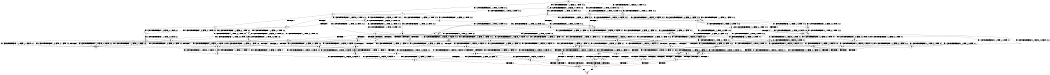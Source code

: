 digraph BCG {
size = "7, 10.5";
center = TRUE;
node [shape = circle];
0 [peripheries = 2];
0 -> 1 [label = "EX !0 !ATOMIC_EXCH_BRANCH (1, +0, FALSE, +0, 1, TRUE) !:0:1:2:"];
0 -> 2 [label = "EX !1 !ATOMIC_EXCH_BRANCH (2, +1, TRUE, +0, 2, TRUE) !:0:1:2:"];
0 -> 3 [label = "EX !2 !ATOMIC_EXCH_BRANCH (1, +1, TRUE, +0, 2, TRUE) !:0:1:2:"];
0 -> 4 [label = "EX !0 !ATOMIC_EXCH_BRANCH (1, +0, FALSE, +0, 1, TRUE) !:0:1:2:"];
1 -> 5 [label = "EX !2 !ATOMIC_EXCH_BRANCH (1, +1, TRUE, +0, 2, TRUE) !:0:1:2:"];
2 -> 6 [label = "EX !0 !ATOMIC_EXCH_BRANCH (1, +0, FALSE, +0, 1, TRUE) !:0:1:2:"];
2 -> 7 [label = "TERMINATE !1"];
2 -> 8 [label = "EX !2 !ATOMIC_EXCH_BRANCH (1, +1, TRUE, +0, 2, TRUE) !:0:1:2:"];
2 -> 9 [label = "EX !0 !ATOMIC_EXCH_BRANCH (1, +0, FALSE, +0, 1, TRUE) !:0:1:2:"];
3 -> 10 [label = "EX !0 !ATOMIC_EXCH_BRANCH (1, +0, FALSE, +0, 1, FALSE) !:0:1:2:"];
3 -> 11 [label = "TERMINATE !2"];
3 -> 12 [label = "EX !1 !ATOMIC_EXCH_BRANCH (2, +1, TRUE, +0, 2, TRUE) !:0:1:2:"];
3 -> 13 [label = "EX !0 !ATOMIC_EXCH_BRANCH (1, +0, FALSE, +0, 1, FALSE) !:0:1:2:"];
4 -> 5 [label = "EX !2 !ATOMIC_EXCH_BRANCH (1, +1, TRUE, +0, 2, TRUE) !:0:1:2:"];
4 -> 14 [label = "EX !1 !ATOMIC_EXCH_BRANCH (2, +1, TRUE, +0, 2, TRUE) !:0:1:2:"];
4 -> 15 [label = "EX !2 !ATOMIC_EXCH_BRANCH (1, +1, TRUE, +0, 2, TRUE) !:0:1:2:"];
4 -> 4 [label = "EX !0 !ATOMIC_EXCH_BRANCH (1, +0, FALSE, +0, 1, TRUE) !:0:1:2:"];
5 -> 10 [label = "EX !0 !ATOMIC_EXCH_BRANCH (1, +0, FALSE, +0, 1, FALSE) !:0:1:2:"];
6 -> 16 [label = "EX !2 !ATOMIC_EXCH_BRANCH (1, +1, TRUE, +0, 2, TRUE) !:0:1:2:"];
7 -> 17 [label = "EX !0 !ATOMIC_EXCH_BRANCH (1, +0, FALSE, +0, 1, TRUE) !:0:2:"];
7 -> 18 [label = "EX !2 !ATOMIC_EXCH_BRANCH (1, +1, TRUE, +0, 2, TRUE) !:0:2:"];
7 -> 19 [label = "EX !0 !ATOMIC_EXCH_BRANCH (1, +0, FALSE, +0, 1, TRUE) !:0:2:"];
8 -> 20 [label = "EX !0 !ATOMIC_EXCH_BRANCH (1, +0, FALSE, +0, 1, FALSE) !:0:1:2:"];
8 -> 21 [label = "TERMINATE !1"];
8 -> 22 [label = "TERMINATE !2"];
8 -> 23 [label = "EX !0 !ATOMIC_EXCH_BRANCH (1, +0, FALSE, +0, 1, FALSE) !:0:1:2:"];
9 -> 16 [label = "EX !2 !ATOMIC_EXCH_BRANCH (1, +1, TRUE, +0, 2, TRUE) !:0:1:2:"];
9 -> 24 [label = "TERMINATE !1"];
9 -> 25 [label = "EX !2 !ATOMIC_EXCH_BRANCH (1, +1, TRUE, +0, 2, TRUE) !:0:1:2:"];
9 -> 9 [label = "EX !0 !ATOMIC_EXCH_BRANCH (1, +0, FALSE, +0, 1, TRUE) !:0:1:2:"];
10 -> 26 [label = "EX !0 !ATOMIC_EXCH_BRANCH (2, +0, FALSE, +0, 2, TRUE) !:0:1:2:"];
11 -> 27 [label = "EX !0 !ATOMIC_EXCH_BRANCH (1, +0, FALSE, +0, 1, FALSE) !:0:1:"];
11 -> 28 [label = "EX !1 !ATOMIC_EXCH_BRANCH (2, +1, TRUE, +0, 2, TRUE) !:0:1:"];
11 -> 29 [label = "EX !0 !ATOMIC_EXCH_BRANCH (1, +0, FALSE, +0, 1, FALSE) !:0:1:"];
12 -> 20 [label = "EX !0 !ATOMIC_EXCH_BRANCH (1, +0, FALSE, +0, 1, FALSE) !:0:1:2:"];
12 -> 21 [label = "TERMINATE !1"];
12 -> 22 [label = "TERMINATE !2"];
12 -> 23 [label = "EX !0 !ATOMIC_EXCH_BRANCH (1, +0, FALSE, +0, 1, FALSE) !:0:1:2:"];
13 -> 26 [label = "EX !0 !ATOMIC_EXCH_BRANCH (2, +0, FALSE, +0, 2, TRUE) !:0:1:2:"];
13 -> 30 [label = "TERMINATE !2"];
13 -> 31 [label = "EX !1 !ATOMIC_EXCH_BRANCH (2, +1, TRUE, +0, 2, TRUE) !:0:1:2:"];
13 -> 32 [label = "EX !0 !ATOMIC_EXCH_BRANCH (2, +0, FALSE, +0, 2, TRUE) !:0:1:2:"];
14 -> 6 [label = "EX !0 !ATOMIC_EXCH_BRANCH (1, +0, FALSE, +0, 1, TRUE) !:0:1:2:"];
14 -> 24 [label = "TERMINATE !1"];
14 -> 25 [label = "EX !2 !ATOMIC_EXCH_BRANCH (1, +1, TRUE, +0, 2, TRUE) !:0:1:2:"];
14 -> 9 [label = "EX !0 !ATOMIC_EXCH_BRANCH (1, +0, FALSE, +0, 1, TRUE) !:0:1:2:"];
15 -> 10 [label = "EX !0 !ATOMIC_EXCH_BRANCH (1, +0, FALSE, +0, 1, FALSE) !:0:1:2:"];
15 -> 33 [label = "TERMINATE !2"];
15 -> 34 [label = "EX !1 !ATOMIC_EXCH_BRANCH (2, +1, TRUE, +0, 2, TRUE) !:0:1:2:"];
15 -> 13 [label = "EX !0 !ATOMIC_EXCH_BRANCH (1, +0, FALSE, +0, 1, FALSE) !:0:1:2:"];
16 -> 20 [label = "EX !0 !ATOMIC_EXCH_BRANCH (1, +0, FALSE, +0, 1, FALSE) !:0:1:2:"];
17 -> 35 [label = "EX !2 !ATOMIC_EXCH_BRANCH (1, +1, TRUE, +0, 2, TRUE) !:0:2:"];
18 -> 36 [label = "EX !0 !ATOMIC_EXCH_BRANCH (1, +0, FALSE, +0, 1, FALSE) !:0:2:"];
18 -> 37 [label = "TERMINATE !2"];
18 -> 38 [label = "EX !0 !ATOMIC_EXCH_BRANCH (1, +0, FALSE, +0, 1, FALSE) !:0:2:"];
19 -> 35 [label = "EX !2 !ATOMIC_EXCH_BRANCH (1, +1, TRUE, +0, 2, TRUE) !:0:2:"];
19 -> 39 [label = "EX !2 !ATOMIC_EXCH_BRANCH (1, +1, TRUE, +0, 2, TRUE) !:0:2:"];
19 -> 19 [label = "EX !0 !ATOMIC_EXCH_BRANCH (1, +0, FALSE, +0, 1, TRUE) !:0:2:"];
20 -> 40 [label = "EX !0 !ATOMIC_EXCH_BRANCH (2, +0, FALSE, +0, 2, FALSE) !:0:1:2:"];
21 -> 36 [label = "EX !0 !ATOMIC_EXCH_BRANCH (1, +0, FALSE, +0, 1, FALSE) !:0:2:"];
21 -> 37 [label = "TERMINATE !2"];
21 -> 38 [label = "EX !0 !ATOMIC_EXCH_BRANCH (1, +0, FALSE, +0, 1, FALSE) !:0:2:"];
22 -> 41 [label = "EX !0 !ATOMIC_EXCH_BRANCH (1, +0, FALSE, +0, 1, FALSE) !:0:1:"];
22 -> 37 [label = "TERMINATE !1"];
22 -> 42 [label = "EX !0 !ATOMIC_EXCH_BRANCH (1, +0, FALSE, +0, 1, FALSE) !:0:1:"];
23 -> 40 [label = "EX !0 !ATOMIC_EXCH_BRANCH (2, +0, FALSE, +0, 2, FALSE) !:0:1:2:"];
23 -> 43 [label = "TERMINATE !1"];
23 -> 44 [label = "TERMINATE !2"];
23 -> 45 [label = "EX !0 !ATOMIC_EXCH_BRANCH (2, +0, FALSE, +0, 2, FALSE) !:0:1:2:"];
24 -> 17 [label = "EX !0 !ATOMIC_EXCH_BRANCH (1, +0, FALSE, +0, 1, TRUE) !:0:2:"];
24 -> 39 [label = "EX !2 !ATOMIC_EXCH_BRANCH (1, +1, TRUE, +0, 2, TRUE) !:0:2:"];
24 -> 19 [label = "EX !0 !ATOMIC_EXCH_BRANCH (1, +0, FALSE, +0, 1, TRUE) !:0:2:"];
25 -> 20 [label = "EX !0 !ATOMIC_EXCH_BRANCH (1, +0, FALSE, +0, 1, FALSE) !:0:1:2:"];
25 -> 46 [label = "TERMINATE !1"];
25 -> 47 [label = "TERMINATE !2"];
25 -> 23 [label = "EX !0 !ATOMIC_EXCH_BRANCH (1, +0, FALSE, +0, 1, FALSE) !:0:1:2:"];
26 -> 48 [label = "EX !1 !ATOMIC_EXCH_BRANCH (2, +1, TRUE, +0, 2, TRUE) !:0:1:2:"];
27 -> 49 [label = "EX !0 !ATOMIC_EXCH_BRANCH (2, +0, FALSE, +0, 2, TRUE) !:0:1:"];
28 -> 41 [label = "EX !0 !ATOMIC_EXCH_BRANCH (1, +0, FALSE, +0, 1, FALSE) !:0:1:"];
28 -> 37 [label = "TERMINATE !1"];
28 -> 42 [label = "EX !0 !ATOMIC_EXCH_BRANCH (1, +0, FALSE, +0, 1, FALSE) !:0:1:"];
29 -> 49 [label = "EX !0 !ATOMIC_EXCH_BRANCH (2, +0, FALSE, +0, 2, TRUE) !:0:1:"];
29 -> 50 [label = "EX !1 !ATOMIC_EXCH_BRANCH (2, +1, TRUE, +0, 2, TRUE) !:0:1:"];
29 -> 51 [label = "EX !0 !ATOMIC_EXCH_BRANCH (2, +0, FALSE, +0, 2, TRUE) !:0:1:"];
30 -> 49 [label = "EX !0 !ATOMIC_EXCH_BRANCH (2, +0, FALSE, +0, 2, TRUE) !:0:1:"];
30 -> 50 [label = "EX !1 !ATOMIC_EXCH_BRANCH (2, +1, TRUE, +0, 2, TRUE) !:0:1:"];
30 -> 51 [label = "EX !0 !ATOMIC_EXCH_BRANCH (2, +0, FALSE, +0, 2, TRUE) !:0:1:"];
31 -> 40 [label = "EX !0 !ATOMIC_EXCH_BRANCH (2, +0, FALSE, +0, 2, FALSE) !:0:1:2:"];
31 -> 43 [label = "TERMINATE !1"];
31 -> 44 [label = "TERMINATE !2"];
31 -> 45 [label = "EX !0 !ATOMIC_EXCH_BRANCH (2, +0, FALSE, +0, 2, FALSE) !:0:1:2:"];
32 -> 48 [label = "EX !1 !ATOMIC_EXCH_BRANCH (2, +1, TRUE, +0, 2, TRUE) !:0:1:2:"];
32 -> 30 [label = "TERMINATE !2"];
32 -> 31 [label = "EX !1 !ATOMIC_EXCH_BRANCH (2, +1, TRUE, +0, 2, TRUE) !:0:1:2:"];
32 -> 32 [label = "EX !0 !ATOMIC_EXCH_BRANCH (2, +0, FALSE, +0, 2, TRUE) !:0:1:2:"];
33 -> 27 [label = "EX !0 !ATOMIC_EXCH_BRANCH (1, +0, FALSE, +0, 1, FALSE) !:0:1:"];
33 -> 52 [label = "EX !1 !ATOMIC_EXCH_BRANCH (2, +1, TRUE, +0, 2, TRUE) !:0:1:"];
33 -> 29 [label = "EX !0 !ATOMIC_EXCH_BRANCH (1, +0, FALSE, +0, 1, FALSE) !:0:1:"];
34 -> 20 [label = "EX !0 !ATOMIC_EXCH_BRANCH (1, +0, FALSE, +0, 1, FALSE) !:0:1:2:"];
34 -> 46 [label = "TERMINATE !1"];
34 -> 47 [label = "TERMINATE !2"];
34 -> 23 [label = "EX !0 !ATOMIC_EXCH_BRANCH (1, +0, FALSE, +0, 1, FALSE) !:0:1:2:"];
35 -> 36 [label = "EX !0 !ATOMIC_EXCH_BRANCH (1, +0, FALSE, +0, 1, FALSE) !:0:2:"];
36 -> 53 [label = "EX !0 !ATOMIC_EXCH_BRANCH (2, +0, FALSE, +0, 2, FALSE) !:0:2:"];
37 -> 54 [label = "EX !0 !ATOMIC_EXCH_BRANCH (1, +0, FALSE, +0, 1, FALSE) !:0:"];
37 -> 55 [label = "EX !0 !ATOMIC_EXCH_BRANCH (1, +0, FALSE, +0, 1, FALSE) !:0:"];
38 -> 53 [label = "EX !0 !ATOMIC_EXCH_BRANCH (2, +0, FALSE, +0, 2, FALSE) !:0:2:"];
38 -> 56 [label = "TERMINATE !2"];
38 -> 57 [label = "EX !0 !ATOMIC_EXCH_BRANCH (2, +0, FALSE, +0, 2, FALSE) !:0:2:"];
39 -> 36 [label = "EX !0 !ATOMIC_EXCH_BRANCH (1, +0, FALSE, +0, 1, FALSE) !:0:2:"];
39 -> 58 [label = "TERMINATE !2"];
39 -> 38 [label = "EX !0 !ATOMIC_EXCH_BRANCH (1, +0, FALSE, +0, 1, FALSE) !:0:2:"];
40 -> 59 [label = "TERMINATE !0"];
41 -> 60 [label = "EX !0 !ATOMIC_EXCH_BRANCH (2, +0, FALSE, +0, 2, FALSE) !:0:1:"];
42 -> 60 [label = "EX !0 !ATOMIC_EXCH_BRANCH (2, +0, FALSE, +0, 2, FALSE) !:0:1:"];
42 -> 56 [label = "TERMINATE !1"];
42 -> 61 [label = "EX !0 !ATOMIC_EXCH_BRANCH (2, +0, FALSE, +0, 2, FALSE) !:0:1:"];
43 -> 53 [label = "EX !0 !ATOMIC_EXCH_BRANCH (2, +0, FALSE, +0, 2, FALSE) !:0:2:"];
43 -> 56 [label = "TERMINATE !2"];
43 -> 57 [label = "EX !0 !ATOMIC_EXCH_BRANCH (2, +0, FALSE, +0, 2, FALSE) !:0:2:"];
44 -> 60 [label = "EX !0 !ATOMIC_EXCH_BRANCH (2, +0, FALSE, +0, 2, FALSE) !:0:1:"];
44 -> 56 [label = "TERMINATE !1"];
44 -> 61 [label = "EX !0 !ATOMIC_EXCH_BRANCH (2, +0, FALSE, +0, 2, FALSE) !:0:1:"];
45 -> 59 [label = "TERMINATE !0"];
45 -> 62 [label = "TERMINATE !1"];
45 -> 63 [label = "TERMINATE !2"];
45 -> 64 [label = "TERMINATE !0"];
46 -> 36 [label = "EX !0 !ATOMIC_EXCH_BRANCH (1, +0, FALSE, +0, 1, FALSE) !:0:2:"];
46 -> 58 [label = "TERMINATE !2"];
46 -> 38 [label = "EX !0 !ATOMIC_EXCH_BRANCH (1, +0, FALSE, +0, 1, FALSE) !:0:2:"];
47 -> 41 [label = "EX !0 !ATOMIC_EXCH_BRANCH (1, +0, FALSE, +0, 1, FALSE) !:0:1:"];
47 -> 58 [label = "TERMINATE !1"];
47 -> 42 [label = "EX !0 !ATOMIC_EXCH_BRANCH (1, +0, FALSE, +0, 1, FALSE) !:0:1:"];
48 -> 40 [label = "EX !0 !ATOMIC_EXCH_BRANCH (2, +0, FALSE, +0, 2, FALSE) !:0:1:2:"];
49 -> 65 [label = "EX !1 !ATOMIC_EXCH_BRANCH (2, +1, TRUE, +0, 2, TRUE) !:0:1:"];
50 -> 60 [label = "EX !0 !ATOMIC_EXCH_BRANCH (2, +0, FALSE, +0, 2, FALSE) !:0:1:"];
50 -> 56 [label = "TERMINATE !1"];
50 -> 61 [label = "EX !0 !ATOMIC_EXCH_BRANCH (2, +0, FALSE, +0, 2, FALSE) !:0:1:"];
51 -> 65 [label = "EX !1 !ATOMIC_EXCH_BRANCH (2, +1, TRUE, +0, 2, TRUE) !:0:1:"];
51 -> 50 [label = "EX !1 !ATOMIC_EXCH_BRANCH (2, +1, TRUE, +0, 2, TRUE) !:0:1:"];
51 -> 51 [label = "EX !0 !ATOMIC_EXCH_BRANCH (2, +0, FALSE, +0, 2, TRUE) !:0:1:"];
52 -> 41 [label = "EX !0 !ATOMIC_EXCH_BRANCH (1, +0, FALSE, +0, 1, FALSE) !:0:1:"];
52 -> 58 [label = "TERMINATE !1"];
52 -> 42 [label = "EX !0 !ATOMIC_EXCH_BRANCH (1, +0, FALSE, +0, 1, FALSE) !:0:1:"];
53 -> 66 [label = "TERMINATE !0"];
54 -> 67 [label = "EX !0 !ATOMIC_EXCH_BRANCH (2, +0, FALSE, +0, 2, FALSE) !:0:"];
55 -> 67 [label = "EX !0 !ATOMIC_EXCH_BRANCH (2, +0, FALSE, +0, 2, FALSE) !:0:"];
55 -> 68 [label = "EX !0 !ATOMIC_EXCH_BRANCH (2, +0, FALSE, +0, 2, FALSE) !:0:"];
56 -> 67 [label = "EX !0 !ATOMIC_EXCH_BRANCH (2, +0, FALSE, +0, 2, FALSE) !:0:"];
56 -> 68 [label = "EX !0 !ATOMIC_EXCH_BRANCH (2, +0, FALSE, +0, 2, FALSE) !:0:"];
57 -> 66 [label = "TERMINATE !0"];
57 -> 69 [label = "TERMINATE !2"];
57 -> 70 [label = "TERMINATE !0"];
58 -> 54 [label = "EX !0 !ATOMIC_EXCH_BRANCH (1, +0, FALSE, +0, 1, FALSE) !:0:"];
58 -> 55 [label = "EX !0 !ATOMIC_EXCH_BRANCH (1, +0, FALSE, +0, 1, FALSE) !:0:"];
59 -> 71 [label = "TERMINATE !2"];
60 -> 71 [label = "TERMINATE !0"];
61 -> 71 [label = "TERMINATE !0"];
61 -> 69 [label = "TERMINATE !1"];
61 -> 72 [label = "TERMINATE !0"];
62 -> 66 [label = "TERMINATE !0"];
62 -> 69 [label = "TERMINATE !2"];
62 -> 70 [label = "TERMINATE !0"];
63 -> 71 [label = "TERMINATE !0"];
63 -> 69 [label = "TERMINATE !1"];
63 -> 72 [label = "TERMINATE !0"];
64 -> 71 [label = "TERMINATE !2"];
64 -> 70 [label = "TERMINATE !1"];
64 -> 72 [label = "TERMINATE !2"];
65 -> 60 [label = "EX !0 !ATOMIC_EXCH_BRANCH (2, +0, FALSE, +0, 2, FALSE) !:0:1:"];
66 -> 73 [label = "TERMINATE !2"];
67 -> 73 [label = "TERMINATE !0"];
68 -> 73 [label = "TERMINATE !0"];
68 -> 74 [label = "TERMINATE !0"];
69 -> 73 [label = "TERMINATE !0"];
69 -> 74 [label = "TERMINATE !0"];
70 -> 73 [label = "TERMINATE !2"];
70 -> 74 [label = "TERMINATE !2"];
71 -> 73 [label = "TERMINATE !1"];
72 -> 73 [label = "TERMINATE !1"];
72 -> 74 [label = "TERMINATE !1"];
73 -> 75 [label = "exit"];
74 -> 75 [label = "exit"];
}
